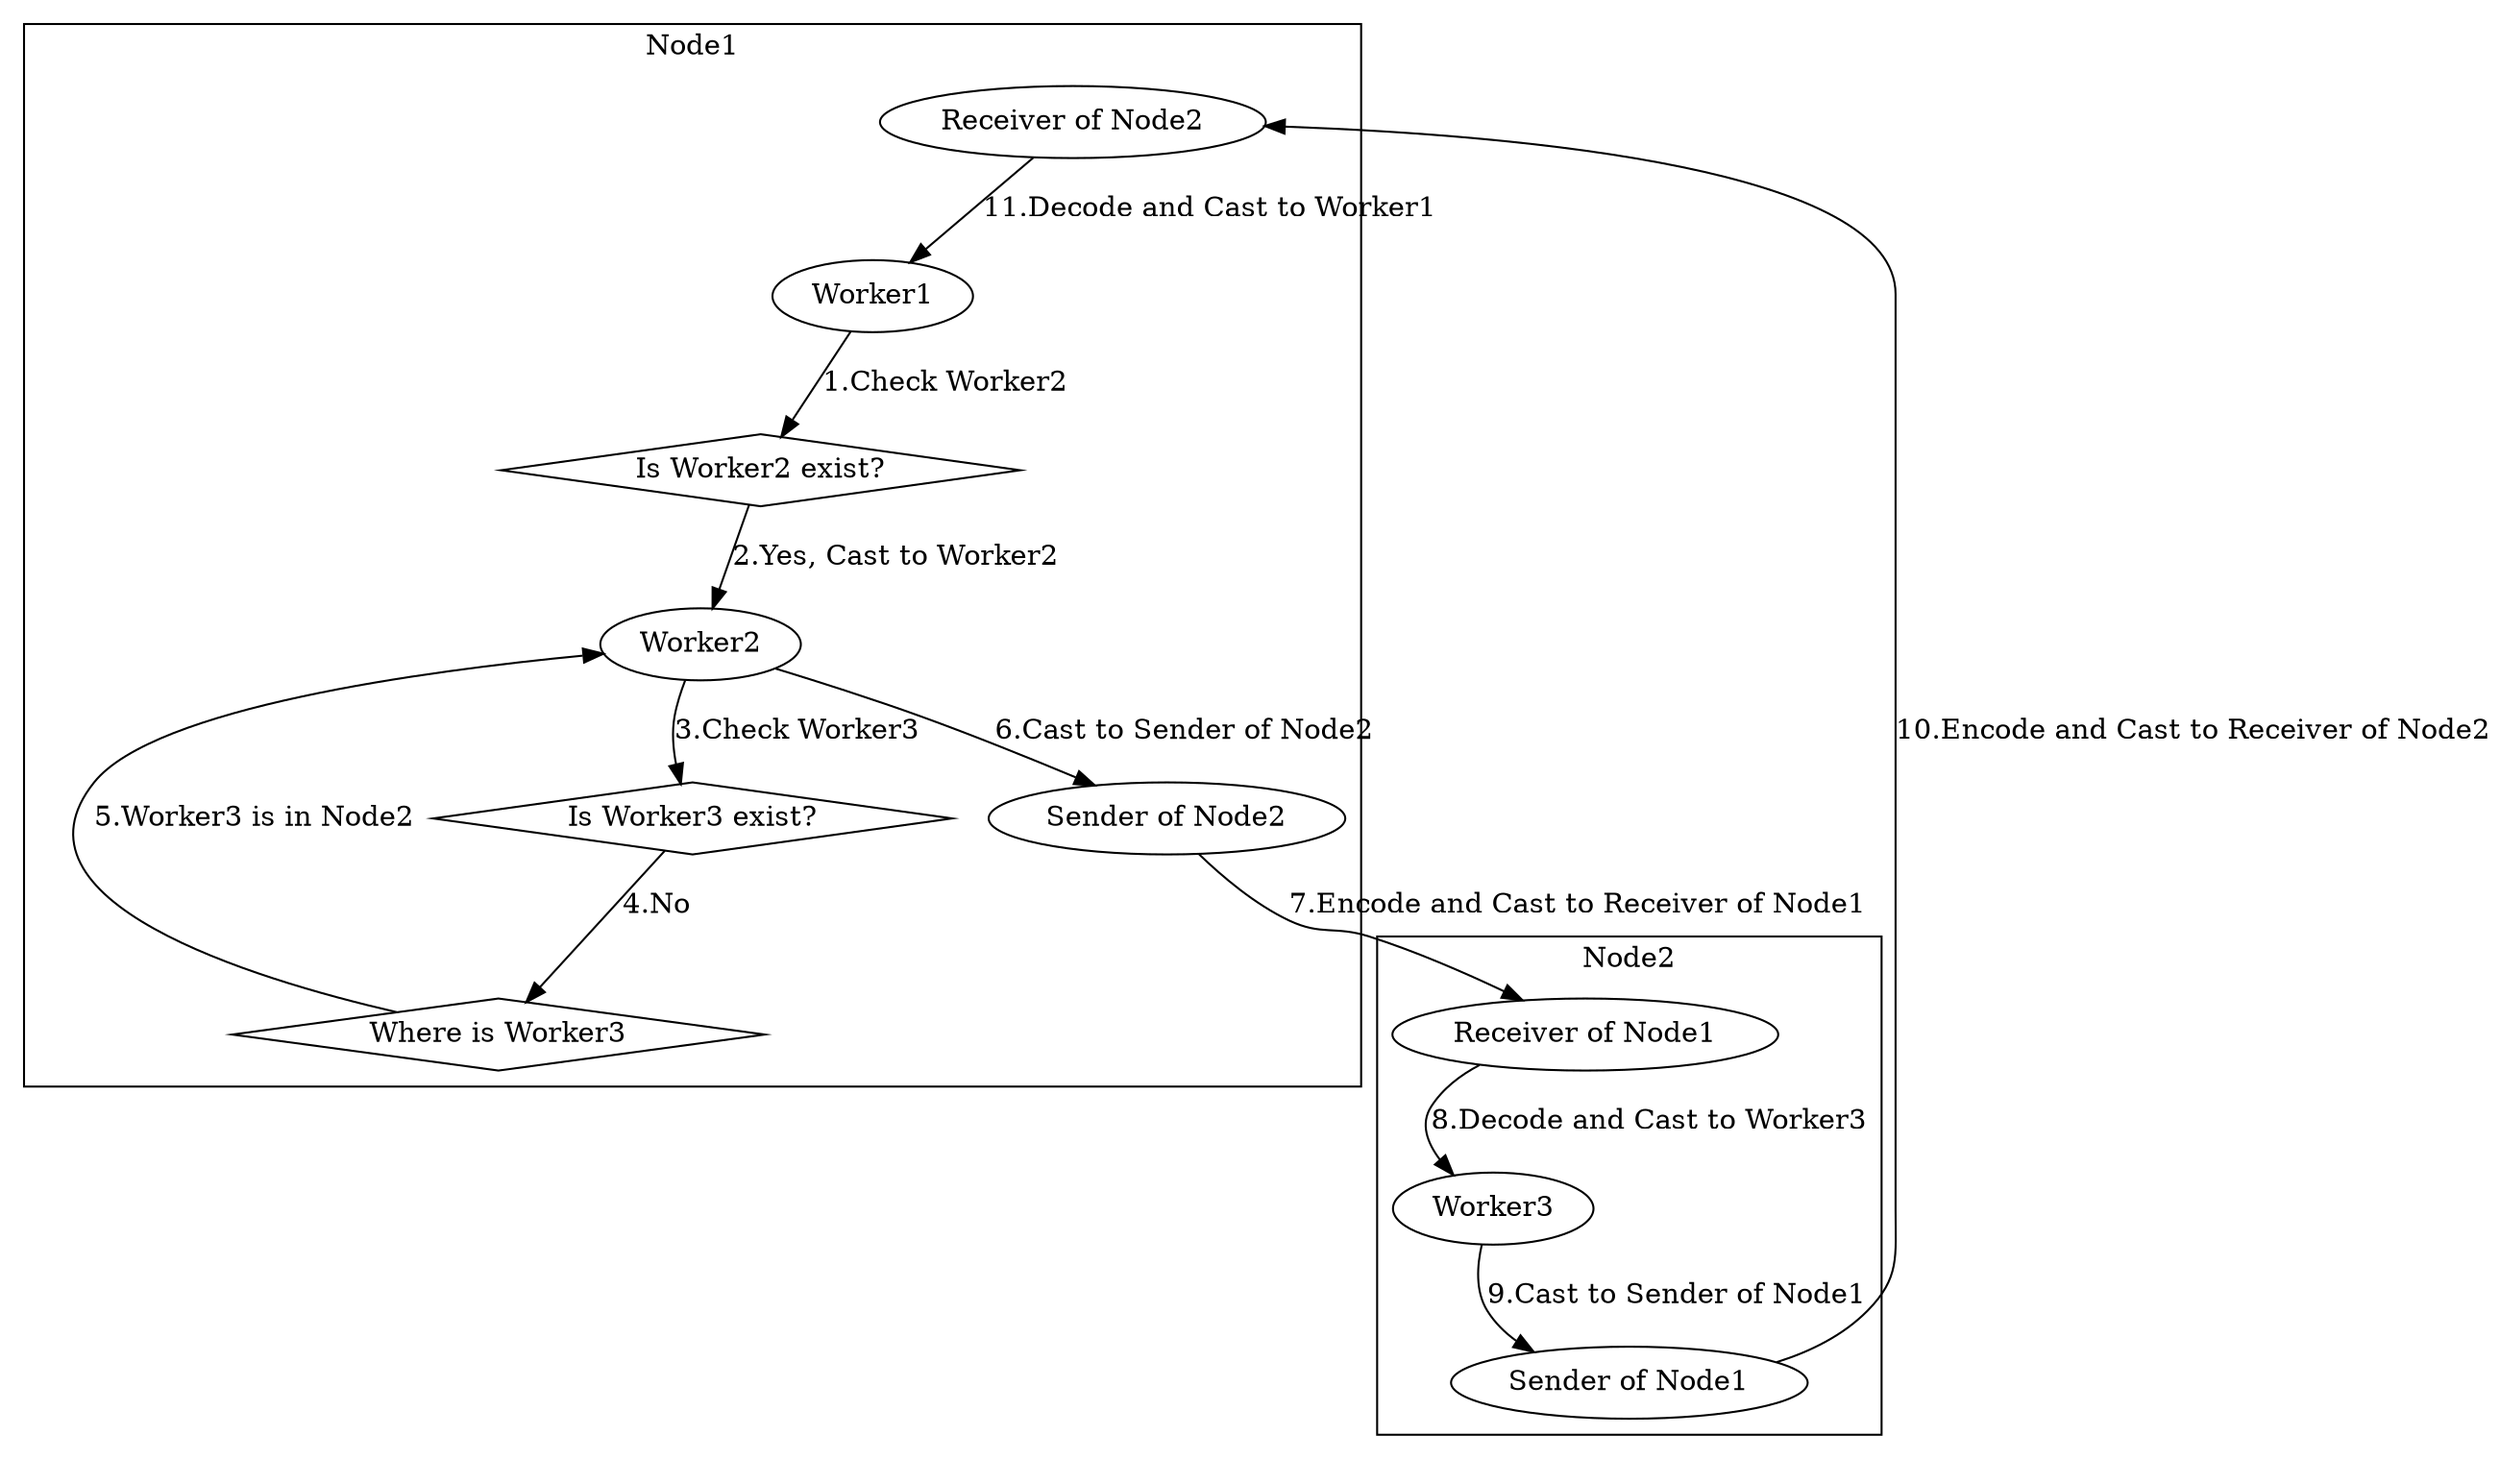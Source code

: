 digraph G {

	subgraph clusterN1 {
		graph [label="Node1"]
		checkw2 [label="Is Worker2 exist?" shape="diamond"]
		checkw3 [label="Is Worker3 exist?" shape="diamond"]
		findw3 [label="Where is Worker3" shape="diamond"]
		w1 [label="Worker1"]
		w2 [label="Worker2"]
		ns2 [label="Sender of Node2"]
		nr2 [label="Receiver of Node2"]
	}

	subgraph clusterN2 {
		graph [label="Node2"]
		w3 [label="Worker3"]
		ns1 [label="Sender of Node1"]
		nr1 [label="Receiver of Node1"]
	}

	w1 -> checkw2 [label="1.Check Worker2"]
	checkw2 -> w2 [label="2.Yes, Cast to Worker2"]

	w2 -> checkw3 [label="3.Check Worker3"]
	checkw3 -> findw3 [label="4.No"]
	findw3 -> w2 [label="5.Worker3 is in Node2"]
	w2 -> ns2 [label="6.Cast to Sender of Node2"]
	ns2 -> nr1 [label="7.Encode and Cast to Receiver of Node1"]
	nr1 -> w3 [label="8.Decode and Cast to Worker3"]
	w3 -> ns1 [label="9.Cast to Sender of Node1"]
	ns1 -> nr2 [label="10.Encode and Cast to Receiver of Node2"]
	nr2 -> w1 [label="11.Decode and Cast to Worker1"]
}
